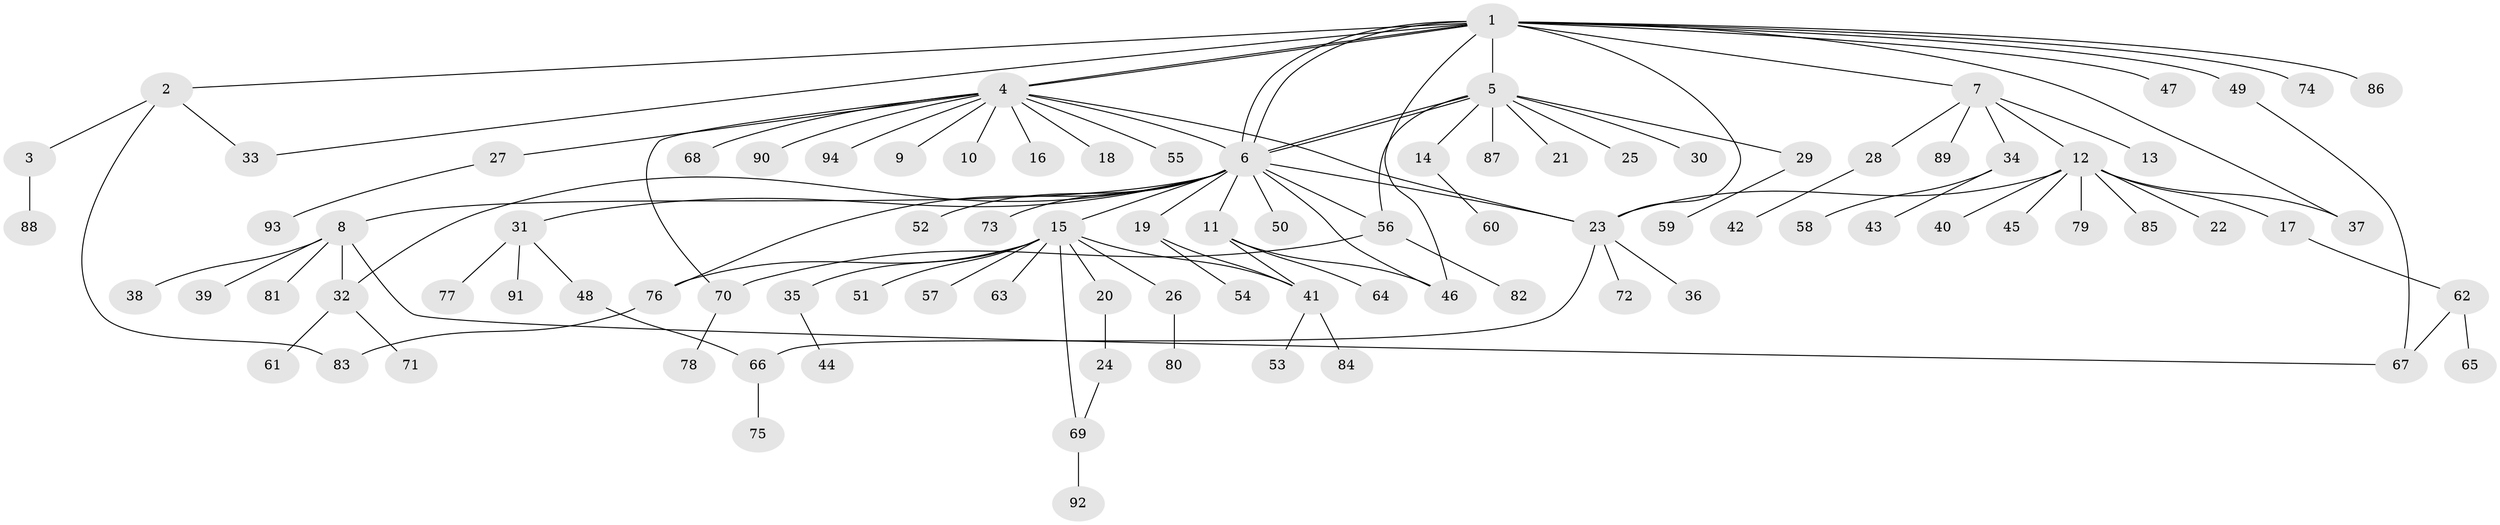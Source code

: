 // coarse degree distribution, {7: 0.02702702702702703, 1: 0.7567567567567568, 8: 0.05405405405405406, 2: 0.10810810810810811, 11: 0.02702702702702703, 10: 0.02702702702702703}
// Generated by graph-tools (version 1.1) at 2025/50/03/04/25 21:50:43]
// undirected, 94 vertices, 116 edges
graph export_dot {
graph [start="1"]
  node [color=gray90,style=filled];
  1;
  2;
  3;
  4;
  5;
  6;
  7;
  8;
  9;
  10;
  11;
  12;
  13;
  14;
  15;
  16;
  17;
  18;
  19;
  20;
  21;
  22;
  23;
  24;
  25;
  26;
  27;
  28;
  29;
  30;
  31;
  32;
  33;
  34;
  35;
  36;
  37;
  38;
  39;
  40;
  41;
  42;
  43;
  44;
  45;
  46;
  47;
  48;
  49;
  50;
  51;
  52;
  53;
  54;
  55;
  56;
  57;
  58;
  59;
  60;
  61;
  62;
  63;
  64;
  65;
  66;
  67;
  68;
  69;
  70;
  71;
  72;
  73;
  74;
  75;
  76;
  77;
  78;
  79;
  80;
  81;
  82;
  83;
  84;
  85;
  86;
  87;
  88;
  89;
  90;
  91;
  92;
  93;
  94;
  1 -- 2;
  1 -- 4;
  1 -- 4;
  1 -- 5;
  1 -- 6;
  1 -- 6;
  1 -- 7;
  1 -- 23;
  1 -- 33;
  1 -- 37;
  1 -- 46;
  1 -- 47;
  1 -- 49;
  1 -- 74;
  1 -- 86;
  2 -- 3;
  2 -- 33;
  2 -- 83;
  3 -- 88;
  4 -- 6;
  4 -- 9;
  4 -- 10;
  4 -- 16;
  4 -- 18;
  4 -- 23;
  4 -- 27;
  4 -- 55;
  4 -- 68;
  4 -- 70;
  4 -- 90;
  4 -- 94;
  5 -- 6;
  5 -- 6;
  5 -- 14;
  5 -- 21;
  5 -- 25;
  5 -- 29;
  5 -- 30;
  5 -- 56;
  5 -- 87;
  6 -- 8;
  6 -- 11;
  6 -- 15;
  6 -- 19;
  6 -- 23;
  6 -- 31;
  6 -- 32;
  6 -- 46;
  6 -- 50;
  6 -- 52;
  6 -- 56;
  6 -- 73;
  6 -- 76;
  7 -- 12;
  7 -- 13;
  7 -- 28;
  7 -- 34;
  7 -- 89;
  8 -- 32;
  8 -- 38;
  8 -- 39;
  8 -- 67;
  8 -- 81;
  11 -- 41;
  11 -- 46;
  11 -- 64;
  12 -- 17;
  12 -- 22;
  12 -- 23;
  12 -- 37;
  12 -- 40;
  12 -- 45;
  12 -- 79;
  12 -- 85;
  14 -- 60;
  15 -- 20;
  15 -- 26;
  15 -- 35;
  15 -- 41;
  15 -- 51;
  15 -- 57;
  15 -- 63;
  15 -- 69;
  15 -- 76;
  17 -- 62;
  19 -- 41;
  19 -- 54;
  20 -- 24;
  23 -- 36;
  23 -- 66;
  23 -- 72;
  24 -- 69;
  26 -- 80;
  27 -- 93;
  28 -- 42;
  29 -- 59;
  31 -- 48;
  31 -- 77;
  31 -- 91;
  32 -- 61;
  32 -- 71;
  34 -- 43;
  34 -- 58;
  35 -- 44;
  41 -- 53;
  41 -- 84;
  48 -- 66;
  49 -- 67;
  56 -- 70;
  56 -- 82;
  62 -- 65;
  62 -- 67;
  66 -- 75;
  69 -- 92;
  70 -- 78;
  76 -- 83;
}

